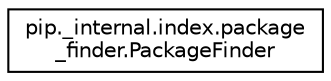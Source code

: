 digraph "Graphical Class Hierarchy"
{
 // LATEX_PDF_SIZE
  edge [fontname="Helvetica",fontsize="10",labelfontname="Helvetica",labelfontsize="10"];
  node [fontname="Helvetica",fontsize="10",shape=record];
  rankdir="LR";
  Node0 [label="pip._internal.index.package\l_finder.PackageFinder",height=0.2,width=0.4,color="black", fillcolor="white", style="filled",URL="$classpip_1_1__internal_1_1index_1_1package__finder_1_1PackageFinder.html",tooltip=" "];
}
